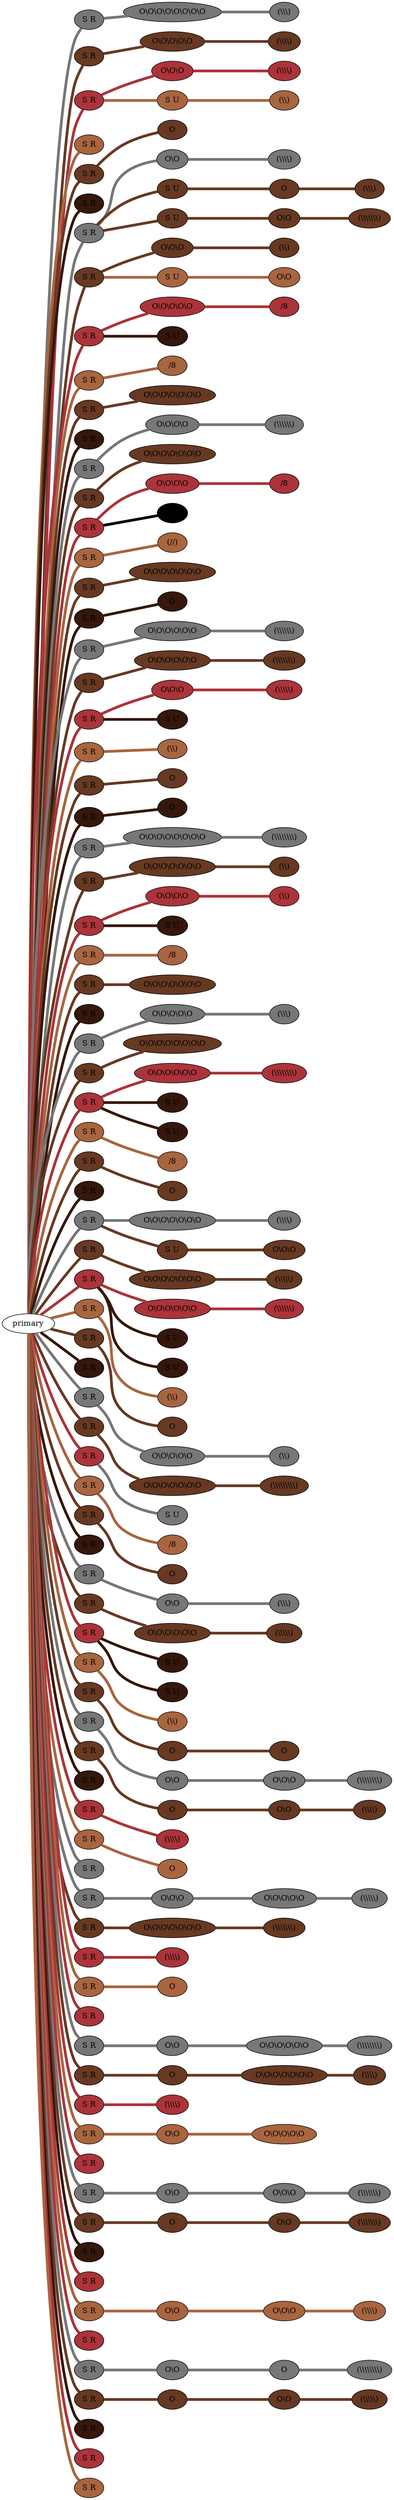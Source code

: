 graph {
 graph [rankdir=LR]
"1" [qtype="pendant_node", pendant_colors="#777777", pendant_ply="S", pendant_attach="R", pendant_length="39", label="S R", style=filled, fillcolor="#777777"]
"primary" -- "1" [qtype="pendant_link",penwidth=5,color="#777777"]
"1:0" [qtype="knot_node", knot_value="8", knot_type="S", knot_position="8.5", knot_spin="Z", label="O\\O\\O\\O\\O\\O\\O\\O", style=filled, fillcolor="#777777"]
"1" -- "1:0" [qtype="knot_link",penwidth=5,color="#777777"]
"1:1" [qtype="knot_node", knot_value="3", knot_type="L", knot_position="15.5", knot_spin="Z", label="(\\\\\\)", style=filled, fillcolor="#777777"]
"1:0" -- "1:1" [qtype="knot_link",penwidth=5,color="#777777"]
"2" [qtype="pendant_node", pendant_colors="#673923,#777777", pendant_ply="S", pendant_attach="R", pendant_length="39", label="S R", style=filled, fillcolor="#673923"]
"primary" -- "2" [qtype="pendant_link",penwidth=5,color="#673923"]
"2:0" [qtype="knot_node", knot_value="5", knot_type="S", knot_position="8.0", knot_spin="Z", label="O\\O\\O\\O\\O", style=filled, fillcolor="#673923"]
"2" -- "2:0" [qtype="knot_link",penwidth=5,color="#673923"]
"2:1" [qtype="knot_node", knot_value="4", knot_type="L", knot_position="15.0", knot_spin="Z", label="(\\\\\\\\)", style=filled, fillcolor="#673923"]
"2:0" -- "2:1" [qtype="knot_link",penwidth=5,color="#673923"]
"3" [qtype="pendant_node", pendant_colors="#AB343A", pendant_ply="S", pendant_attach="R", pendant_length="36", label="S R", style=filled, fillcolor="#AB343A"]
"primary" -- "3" [qtype="pendant_link",penwidth=5,color="#AB343A"]
"3:0" [qtype="knot_node", knot_value="3", knot_type="S", knot_position="0.0", knot_spin="Z", label="O\\O\\O", style=filled, fillcolor="#AB343A"]
"3" -- "3:0" [qtype="knot_link",penwidth=5,color="#AB343A"]
"3:1" [qtype="knot_node", knot_value="4", knot_type="L", knot_position="0.0", knot_spin="Z", label="(\\\\\\\\)", style=filled, fillcolor="#AB343A"]
"3:0" -- "3:1" [qtype="knot_link",penwidth=5,color="#AB343A"]
"3s1" [qtype="pendant_node", pendant_colors="#A86540,#777777", pendant_ply="S", pendant_attach="U", pendant_length="46", label="S U", style=filled, fillcolor="#A86540"]
"3" -- "3s1" [qtype="pendant_link",penwidth=5,color="#A86540"]
"3s1:0" [qtype="knot_node", knot_value="2", knot_type="L", knot_position="17.0", knot_spin="Z", label="(\\\\)", style=filled, fillcolor="#A86540"]
"3s1" -- "3s1:0" [qtype="knot_link",penwidth=5,color="#A86540"]
"4" [qtype="pendant_node", pendant_colors="#A86540,#777777", pendant_ply="S", pendant_attach="R", pendant_length="40", label="S R", style=filled, fillcolor="#A86540"]
"primary" -- "4" [qtype="pendant_link",penwidth=5,color="#A86540"]
"5" [qtype="pendant_node", pendant_colors="#673923,#777777", pendant_ply="S", pendant_attach="R", pendant_length="46", label="S R", style=filled, fillcolor="#673923"]
"primary" -- "5" [qtype="pendant_link",penwidth=5,color="#673923"]
"5:0" [qtype="knot_node", knot_value="1", knot_type="S", knot_position="3.5", knot_spin="Z", label="O", style=filled, fillcolor="#673923"]
"5" -- "5:0" [qtype="knot_link",penwidth=5,color="#673923"]
"6" [qtype="pendant_node", pendant_colors="#35170C", pendant_ply="S", pendant_attach="R", pendant_length="0", label="S R", style=filled, fillcolor="#35170C"]
"primary" -- "6" [qtype="pendant_link",penwidth=5,color="#35170C"]
"7" [qtype="pendant_node", pendant_colors="#777777", pendant_ply="S", pendant_attach="R", pendant_length="47", label="S R", style=filled, fillcolor="#777777"]
"primary" -- "7" [qtype="pendant_link",penwidth=5,color="#777777"]
"7:0" [qtype="knot_node", knot_value="2", knot_type="S", knot_position="9.5", knot_spin="Z", label="O\\O", style=filled, fillcolor="#777777"]
"7" -- "7:0" [qtype="knot_link",penwidth=5,color="#777777"]
"7:1" [qtype="knot_node", knot_value="4", knot_type="L", knot_position="18.0", knot_spin="Z", label="(\\\\\\\\)", style=filled, fillcolor="#777777"]
"7:0" -- "7:1" [qtype="knot_link",penwidth=5,color="#777777"]
"7s1" [qtype="pendant_node", pendant_colors="#673923,#777777", pendant_ply="S", pendant_attach="U", pendant_length="33", label="S U", style=filled, fillcolor="#673923"]
"7" -- "7s1" [qtype="pendant_link",penwidth=5,color="#673923"]
"7s1:0" [qtype="knot_node", knot_value="1", knot_type="S", knot_position="8.0", knot_spin="Z", label="O", style=filled, fillcolor="#673923"]
"7s1" -- "7s1:0" [qtype="knot_link",penwidth=5,color="#673923"]
"7s1:1" [qtype="knot_node", knot_value="3", knot_type="L", knot_position="17.0", knot_spin="Z", label="(\\\\\\)", style=filled, fillcolor="#673923"]
"7s1:0" -- "7s1:1" [qtype="knot_link",penwidth=5,color="#673923"]
"7s2" [qtype="pendant_node", pendant_colors="#673923", pendant_ply="S", pendant_attach="U", pendant_length="36", label="S U", style=filled, fillcolor="#673923"]
"7" -- "7s2" [qtype="pendant_link",penwidth=5,color="#673923"]
"7s2:0" [qtype="knot_node", knot_value="2", knot_type="S", knot_position="9.0", knot_spin="Z", label="O\\O", style=filled, fillcolor="#673923"]
"7s2" -- "7s2:0" [qtype="knot_link",penwidth=5,color="#673923"]
"7s2:1" [qtype="knot_node", knot_value="7", knot_type="L", knot_position="18.0", knot_spin="Z", label="(\\\\\\\\\\\\\\)", style=filled, fillcolor="#673923"]
"7s2:0" -- "7s2:1" [qtype="knot_link",penwidth=5,color="#673923"]
"8" [qtype="pendant_node", pendant_colors="#673923,#777777", pendant_ply="S", pendant_attach="R", pendant_length="36", label="S R", style=filled, fillcolor="#673923"]
"primary" -- "8" [qtype="pendant_link",penwidth=5,color="#673923"]
"8:0" [qtype="knot_node", knot_value="3", knot_type="S", knot_position="0.0", knot_spin="Z", label="O\\O\\O", style=filled, fillcolor="#673923"]
"8" -- "8:0" [qtype="knot_link",penwidth=5,color="#673923"]
"8:1" [qtype="knot_node", knot_value="2", knot_type="L", knot_position="0.0", knot_spin="Z", label="(\\\\)", style=filled, fillcolor="#673923"]
"8:0" -- "8:1" [qtype="knot_link",penwidth=5,color="#673923"]
"8s1" [qtype="pendant_node", pendant_colors="#A86540,#777777", pendant_ply="S", pendant_attach="U", pendant_length="39", label="S U", style=filled, fillcolor="#A86540"]
"8" -- "8s1" [qtype="pendant_link",penwidth=5,color="#A86540"]
"8s1:0" [qtype="knot_node", knot_value="2", knot_type="S", knot_position="0.0", knot_spin="Z", label="O\\O", style=filled, fillcolor="#A86540"]
"8s1" -- "8s1:0" [qtype="knot_link",penwidth=5,color="#A86540"]
"9" [qtype="pendant_node", pendant_colors="#AB343A", pendant_ply="S", pendant_attach="R", pendant_length="37", label="S R", style=filled, fillcolor="#AB343A"]
"primary" -- "9" [qtype="pendant_link",penwidth=5,color="#AB343A"]
"9:0" [qtype="knot_node", knot_value="5", knot_type="S", knot_position="10.0", knot_spin="Z", label="O\\O\\O\\O\\O", style=filled, fillcolor="#AB343A"]
"9" -- "9:0" [qtype="knot_link",penwidth=5,color="#AB343A"]
"9:1" [qtype="knot_node", knot_value="1", knot_type="E", knot_position="17.5", knot_spin="S", label="/8", style=filled, fillcolor="#AB343A"]
"9:0" -- "9:1" [qtype="knot_link",penwidth=5,color="#AB343A"]
"9s1" [qtype="pendant_node", pendant_colors="#35170C,#673923", pendant_ply="S", pendant_attach="U", pendant_length="11", label="S U", style=filled, fillcolor="#35170C"]
"9" -- "9s1" [qtype="pendant_link",penwidth=5,color="#35170C"]
"10" [qtype="pendant_node", pendant_colors="#A86540,#777777", pendant_ply="S", pendant_attach="R", pendant_length="40", label="S R", style=filled, fillcolor="#A86540"]
"primary" -- "10" [qtype="pendant_link",penwidth=5,color="#A86540"]
"10:0" [qtype="knot_node", knot_value="1", knot_type="E", knot_position="18.0", knot_spin="S", label="/8", style=filled, fillcolor="#A86540"]
"10" -- "10:0" [qtype="knot_link",penwidth=5,color="#A86540"]
"11" [qtype="pendant_node", pendant_colors="#673923,#777777", pendant_ply="S", pendant_attach="R", pendant_length="36", label="S R", style=filled, fillcolor="#673923"]
"primary" -- "11" [qtype="pendant_link",penwidth=5,color="#673923"]
"11:0" [qtype="knot_node", knot_value="7", knot_type="S", knot_position="10.0", knot_spin="Z", label="O\\O\\O\\O\\O\\O\\O", style=filled, fillcolor="#673923"]
"11" -- "11:0" [qtype="knot_link",penwidth=5,color="#673923"]
"12" [qtype="pendant_node", pendant_colors="#35170C", pendant_ply="S", pendant_attach="R", pendant_length="1", label="S R", style=filled, fillcolor="#35170C"]
"primary" -- "12" [qtype="pendant_link",penwidth=5,color="#35170C"]
"13" [qtype="pendant_node", pendant_colors="#777777", pendant_ply="S", pendant_attach="R", pendant_length="41", label="S R", style=filled, fillcolor="#777777"]
"primary" -- "13" [qtype="pendant_link",penwidth=5,color="#777777"]
"13:0" [qtype="knot_node", knot_value="4", knot_type="S", knot_position="10.0", knot_spin="Z", label="O\\O\\O\\O", style=filled, fillcolor="#777777"]
"13" -- "13:0" [qtype="knot_link",penwidth=5,color="#777777"]
"13:1" [qtype="knot_node", knot_value="6", knot_type="L", knot_position="18.0", knot_spin="Z", label="(\\\\\\\\\\\\)", style=filled, fillcolor="#777777"]
"13:0" -- "13:1" [qtype="knot_link",penwidth=5,color="#777777"]
"14" [qtype="pendant_node", pendant_colors="#673923,#777777", pendant_ply="S", pendant_attach="R", pendant_length="40", label="S R", style=filled, fillcolor="#673923"]
"primary" -- "14" [qtype="pendant_link",penwidth=5,color="#673923"]
"14:0" [qtype="knot_node", knot_value="7", knot_type="S", knot_position="10.0", knot_spin="Z", label="O\\O\\O\\O\\O\\O\\O", style=filled, fillcolor="#673923"]
"14" -- "14:0" [qtype="knot_link",penwidth=5,color="#673923"]
"15" [qtype="pendant_node", pendant_colors="#AB343A", pendant_ply="S", pendant_attach="R", pendant_length="36", label="S R", style=filled, fillcolor="#AB343A"]
"primary" -- "15" [qtype="pendant_link",penwidth=5,color="#AB343A"]
"15:0" [qtype="knot_node", knot_value="4", knot_type="S", knot_position="10.0", knot_spin="Z", label="O\\O\\O\\O", style=filled, fillcolor="#AB343A"]
"15" -- "15:0" [qtype="knot_link",penwidth=5,color="#AB343A"]
"15:1" [qtype="knot_node", knot_value="1", knot_type="E", knot_position="18.0", knot_spin="S", label="/8", style=filled, fillcolor="#AB343A"]
"15:0" -- "15:1" [qtype="knot_link",penwidth=5,color="#AB343A"]
"15s1" [qtype="pendant_node", pendant_colors="#000000", pendant_ply="S", pendant_attach="U", pendant_length="5", label="S U", style=filled, fillcolor="#000000"]
"15" -- "15s1" [qtype="pendant_link",penwidth=5,color="#000000"]
"16" [qtype="pendant_node", pendant_colors="#A86540,#777777", pendant_ply="S", pendant_attach="R", pendant_length="42", label="S R", style=filled, fillcolor="#A86540"]
"primary" -- "16" [qtype="pendant_link",penwidth=5,color="#A86540"]
"16:0" [qtype="knot_node", knot_value="2", knot_type="L", knot_position="18.0", knot_spin="S", label="(//)", style=filled, fillcolor="#A86540"]
"16" -- "16:0" [qtype="knot_link",penwidth=5,color="#A86540"]
"17" [qtype="pendant_node", pendant_colors="#673923,#777777", pendant_ply="S", pendant_attach="R", pendant_length="37", label="S R", style=filled, fillcolor="#673923"]
"primary" -- "17" [qtype="pendant_link",penwidth=5,color="#673923"]
"17:0" [qtype="knot_node", knot_value="7", knot_type="S", knot_position="10.0", knot_spin="Z", label="O\\O\\O\\O\\O\\O\\O", style=filled, fillcolor="#673923"]
"17" -- "17:0" [qtype="knot_link",penwidth=5,color="#673923"]
"18" [qtype="pendant_node", pendant_colors="#35170C", pendant_ply="S", pendant_attach="R", pendant_length="15", label="S R", style=filled, fillcolor="#35170C"]
"primary" -- "18" [qtype="pendant_link",penwidth=5,color="#35170C"]
"18:0" [qtype="knot_node", knot_value="1", knot_type="S", knot_position="8.5", knot_spin="Z", label="O", style=filled, fillcolor="#35170C"]
"18" -- "18:0" [qtype="knot_link",penwidth=5,color="#35170C"]
"19" [qtype="pendant_node", pendant_colors="#777777", pendant_ply="S", pendant_attach="R", pendant_length="31", label="S R", style=filled, fillcolor="#777777"]
"primary" -- "19" [qtype="pendant_link",penwidth=5,color="#777777"]
"19:0" [qtype="knot_node", knot_value="6", knot_type="S", knot_position="10.0", knot_spin="Z", label="O\\O\\O\\O\\O\\O", style=filled, fillcolor="#777777"]
"19" -- "19:0" [qtype="knot_link",penwidth=5,color="#777777"]
"19:1" [qtype="knot_node", knot_value="6", knot_type="L", knot_position="18.0", knot_spin="Z", label="(\\\\\\\\\\\\)", style=filled, fillcolor="#777777"]
"19:0" -- "19:1" [qtype="knot_link",penwidth=5,color="#777777"]
"20" [qtype="pendant_node", pendant_colors="#673923,#777777", pendant_ply="S", pendant_attach="R", pendant_length="34", label="S R", style=filled, fillcolor="#673923"]
"primary" -- "20" [qtype="pendant_link",penwidth=5,color="#673923"]
"20:0" [qtype="knot_node", knot_value="6", knot_type="S", knot_position="10.5", knot_spin="Z", label="O\\O\\O\\O\\O\\O", style=filled, fillcolor="#673923"]
"20" -- "20:0" [qtype="knot_link",penwidth=5,color="#673923"]
"20:1" [qtype="knot_node", knot_value="7", knot_type="L", knot_position="18.0", knot_spin="Z", label="(\\\\\\\\\\\\\\)", style=filled, fillcolor="#673923"]
"20:0" -- "20:1" [qtype="knot_link",penwidth=5,color="#673923"]
"21" [qtype="pendant_node", pendant_colors="#AB343A", pendant_ply="S", pendant_attach="R", pendant_length="41", label="S R", style=filled, fillcolor="#AB343A"]
"primary" -- "21" [qtype="pendant_link",penwidth=5,color="#AB343A"]
"21:0" [qtype="knot_node", knot_value="3", knot_type="S", knot_position="10.0", knot_spin="Z", label="O\\O\\O", style=filled, fillcolor="#AB343A"]
"21" -- "21:0" [qtype="knot_link",penwidth=5,color="#AB343A"]
"21:1" [qtype="knot_node", knot_value="5", knot_type="L", knot_position="18.0", knot_spin="Z", label="(\\\\\\\\\\)", style=filled, fillcolor="#AB343A"]
"21:0" -- "21:1" [qtype="knot_link",penwidth=5,color="#AB343A"]
"21s1" [qtype="pendant_node", pendant_colors="#35170C", pendant_ply="S", pendant_attach="U", pendant_length="0", label="S U", style=filled, fillcolor="#35170C"]
"21" -- "21s1" [qtype="pendant_link",penwidth=5,color="#35170C"]
"22" [qtype="pendant_node", pendant_colors="#A86540,#777777", pendant_ply="S", pendant_attach="R", pendant_length="42", label="S R", style=filled, fillcolor="#A86540"]
"primary" -- "22" [qtype="pendant_link",penwidth=5,color="#A86540"]
"22:0" [qtype="knot_node", knot_value="2", knot_type="L", knot_position="18.5", knot_spin="Z", label="(\\\\)", style=filled, fillcolor="#A86540"]
"22" -- "22:0" [qtype="knot_link",penwidth=5,color="#A86540"]
"23" [qtype="pendant_node", pendant_colors="#673923,#777777", pendant_ply="S", pendant_attach="R", pendant_length="44", label="S R", style=filled, fillcolor="#673923"]
"primary" -- "23" [qtype="pendant_link",penwidth=5,color="#673923"]
"23:0" [qtype="knot_node", knot_value="1", knot_type="S", knot_position="3.5", knot_spin="Z", label="O", style=filled, fillcolor="#673923"]
"23" -- "23:0" [qtype="knot_link",penwidth=5,color="#673923"]
"24" [qtype="pendant_node", pendant_colors="#35170C", pendant_ply="S", pendant_attach="R", pendant_length="9", label="S R", style=filled, fillcolor="#35170C"]
"primary" -- "24" [qtype="pendant_link",penwidth=5,color="#35170C"]
"24:0" [qtype="knot_node", knot_value="1", knot_type="S", knot_position="9.0", knot_spin="Z", label="O", style=filled, fillcolor="#35170C"]
"24" -- "24:0" [qtype="knot_link",penwidth=5,color="#35170C"]
"25" [qtype="pendant_node", pendant_colors="#777777", pendant_ply="S", pendant_attach="R", pendant_length="32", label="S R", style=filled, fillcolor="#777777"]
"primary" -- "25" [qtype="pendant_link",penwidth=5,color="#777777"]
"25:0" [qtype="knot_node", knot_value="8", knot_type="S", knot_position="10.0", knot_spin="Z", label="O\\O\\O\\O\\O\\O\\O\\O", style=filled, fillcolor="#777777"]
"25" -- "25:0" [qtype="knot_link",penwidth=5,color="#777777"]
"25:1" [qtype="knot_node", knot_value="8", knot_type="L", knot_position="17.5", knot_spin="Z", label="(\\\\\\\\\\\\\\\\)", style=filled, fillcolor="#777777"]
"25:0" -- "25:1" [qtype="knot_link",penwidth=5,color="#777777"]
"26" [qtype="pendant_node", pendant_colors="#673923,#777777", pendant_ply="S", pendant_attach="R", pendant_length="32", label="S R", style=filled, fillcolor="#673923"]
"primary" -- "26" [qtype="pendant_link",penwidth=5,color="#673923"]
"26:0" [qtype="knot_node", knot_value="7", knot_type="S", knot_position="11.0", knot_spin="Z", label="O\\O\\O\\O\\O\\O\\O", style=filled, fillcolor="#673923"]
"26" -- "26:0" [qtype="knot_link",penwidth=5,color="#673923"]
"26:1" [qtype="knot_node", knot_value="2", knot_type="L", knot_position="18.5", knot_spin="Z", label="(\\\\)", style=filled, fillcolor="#673923"]
"26:0" -- "26:1" [qtype="knot_link",penwidth=5,color="#673923"]
"27" [qtype="pendant_node", pendant_colors="#AB343A", pendant_ply="S", pendant_attach="R", pendant_length="36", label="S R", style=filled, fillcolor="#AB343A"]
"primary" -- "27" [qtype="pendant_link",penwidth=5,color="#AB343A"]
"27:0" [qtype="knot_node", knot_value="4", knot_type="S", knot_position="10.0", knot_spin="Z", label="O\\O\\O\\O", style=filled, fillcolor="#AB343A"]
"27" -- "27:0" [qtype="knot_link",penwidth=5,color="#AB343A"]
"27:1" [qtype="knot_node", knot_value="2", knot_type="L", knot_position="18.0", knot_spin="Z", label="(\\\\)", style=filled, fillcolor="#AB343A"]
"27:0" -- "27:1" [qtype="knot_link",penwidth=5,color="#AB343A"]
"27s1" [qtype="pendant_node", pendant_colors="#35170C", pendant_ply="S", pendant_attach="U", pendant_length="0", label="S U", style=filled, fillcolor="#35170C"]
"27" -- "27s1" [qtype="pendant_link",penwidth=5,color="#35170C"]
"28" [qtype="pendant_node", pendant_colors="#A86540,#777777", pendant_ply="S", pendant_attach="R", pendant_length="38", label="S R", style=filled, fillcolor="#A86540"]
"primary" -- "28" [qtype="pendant_link",penwidth=5,color="#A86540"]
"28:0" [qtype="knot_node", knot_value="1", knot_type="E", knot_position="17.5", knot_spin="S", label="/8", style=filled, fillcolor="#A86540"]
"28" -- "28:0" [qtype="knot_link",penwidth=5,color="#A86540"]
"29" [qtype="pendant_node", pendant_colors="#673923,#777777", pendant_ply="S", pendant_attach="R", pendant_length="43", label="S R", style=filled, fillcolor="#673923"]
"primary" -- "29" [qtype="pendant_link",penwidth=5,color="#673923"]
"29:0" [qtype="knot_node", knot_value="7", knot_type="S", knot_position="10.0", knot_spin="Z", label="O\\O\\O\\O\\O\\O\\O", style=filled, fillcolor="#673923"]
"29" -- "29:0" [qtype="knot_link",penwidth=5,color="#673923"]
"30" [qtype="pendant_node", pendant_colors="#35170C", pendant_ply="S", pendant_attach="R", pendant_length="0", label="S R", style=filled, fillcolor="#35170C"]
"primary" -- "30" [qtype="pendant_link",penwidth=5,color="#35170C"]
"31" [qtype="pendant_node", pendant_colors="#777777", pendant_ply="S", pendant_attach="R", pendant_length="44", label="S R", style=filled, fillcolor="#777777"]
"primary" -- "31" [qtype="pendant_link",penwidth=5,color="#777777"]
"31:0" [qtype="knot_node", knot_value="5", knot_type="S", knot_position="9.5", knot_spin="Z", label="O\\O\\O\\O\\O", style=filled, fillcolor="#777777"]
"31" -- "31:0" [qtype="knot_link",penwidth=5,color="#777777"]
"31:1" [qtype="knot_node", knot_value="3", knot_type="L", knot_position="16.5", knot_spin="Z", label="(\\\\\\)", style=filled, fillcolor="#777777"]
"31:0" -- "31:1" [qtype="knot_link",penwidth=5,color="#777777"]
"32" [qtype="pendant_node", pendant_colors="#673923,#777777", pendant_ply="S", pendant_attach="R", pendant_length="40", label="S R", style=filled, fillcolor="#673923"]
"primary" -- "32" [qtype="pendant_link",penwidth=5,color="#673923"]
"32:0" [qtype="knot_node", knot_value="8", knot_type="S", knot_position="11.0", knot_spin="Z", label="O\\O\\O\\O\\O\\O\\O\\O", style=filled, fillcolor="#673923"]
"32" -- "32:0" [qtype="knot_link",penwidth=5,color="#673923"]
"33" [qtype="pendant_node", pendant_colors="#AB343A", pendant_ply="S", pendant_attach="R", pendant_length="28", label="S R", style=filled, fillcolor="#AB343A"]
"primary" -- "33" [qtype="pendant_link",penwidth=5,color="#AB343A"]
"33:0" [qtype="knot_node", knot_value="6", knot_type="S", knot_position="10.0", knot_spin="Z", label="O\\O\\O\\O\\O\\O", style=filled, fillcolor="#AB343A"]
"33" -- "33:0" [qtype="knot_link",penwidth=5,color="#AB343A"]
"33:1" [qtype="knot_node", knot_value="8", knot_type="L", knot_position="17.0", knot_spin="Z", label="(\\\\\\\\\\\\\\\\)", style=filled, fillcolor="#AB343A"]
"33:0" -- "33:1" [qtype="knot_link",penwidth=5,color="#AB343A"]
"33s1" [qtype="pendant_node", pendant_colors="#35170C", pendant_ply="S", pendant_attach="U", pendant_length="0", label="S U", style=filled, fillcolor="#35170C"]
"33" -- "33s1" [qtype="pendant_link",penwidth=5,color="#35170C"]
"33s2" [qtype="pendant_node", pendant_colors="#35170C", pendant_ply="S", pendant_attach="U", pendant_length="0", label="S U", style=filled, fillcolor="#35170C"]
"33" -- "33s2" [qtype="pendant_link",penwidth=5,color="#35170C"]
"34" [qtype="pendant_node", pendant_colors="#A86540,#777777", pendant_ply="S", pendant_attach="R", pendant_length="42", label="S R", style=filled, fillcolor="#A86540"]
"primary" -- "34" [qtype="pendant_link",penwidth=5,color="#A86540"]
"34:0" [qtype="knot_node", knot_value="1", knot_type="E", knot_position="18.0", knot_spin="S", label="/8", style=filled, fillcolor="#A86540"]
"34" -- "34:0" [qtype="knot_link",penwidth=5,color="#A86540"]
"35" [qtype="pendant_node", pendant_colors="#673923,#777777", pendant_ply="S", pendant_attach="R", pendant_length="46", label="S R", style=filled, fillcolor="#673923"]
"primary" -- "35" [qtype="pendant_link",penwidth=5,color="#673923"]
"35:0" [qtype="knot_node", knot_value="1", knot_type="S", knot_position="3.5", knot_spin="Z", label="O", style=filled, fillcolor="#673923"]
"35" -- "35:0" [qtype="knot_link",penwidth=5,color="#673923"]
"36" [qtype="pendant_node", pendant_colors="#35170C", pendant_ply="S", pendant_attach="R", pendant_length="1", label="S R", style=filled, fillcolor="#35170C"]
"primary" -- "36" [qtype="pendant_link",penwidth=5,color="#35170C"]
"37" [qtype="pendant_node", pendant_colors="#777777", pendant_ply="S", pendant_attach="R", pendant_length="34", label="S R", style=filled, fillcolor="#777777"]
"primary" -- "37" [qtype="pendant_link",penwidth=5,color="#777777"]
"37:0" [qtype="knot_node", knot_value="7", knot_type="S", knot_position="11.0", knot_spin="Z", label="O\\O\\O\\O\\O\\O\\O", style=filled, fillcolor="#777777"]
"37" -- "37:0" [qtype="knot_link",penwidth=5,color="#777777"]
"37:1" [qtype="knot_node", knot_value="4", knot_type="L", knot_position="19.0", knot_spin="Z", label="(\\\\\\\\)", style=filled, fillcolor="#777777"]
"37:0" -- "37:1" [qtype="knot_link",penwidth=5,color="#777777"]
"37s1" [qtype="pendant_node", pendant_colors="#673923,#777777", pendant_ply="S", pendant_attach="U", pendant_length="34", label="S U", style=filled, fillcolor="#673923"]
"37" -- "37s1" [qtype="pendant_link",penwidth=5,color="#673923"]
"37s1:0" [qtype="knot_node", knot_value="3", knot_type="S", knot_position="9.5", knot_spin="Z", label="O\\O\\O", style=filled, fillcolor="#673923"]
"37s1" -- "37s1:0" [qtype="knot_link",penwidth=5,color="#673923"]
"38" [qtype="pendant_node", pendant_colors="#673923,#777777", pendant_ply="S", pendant_attach="R", pendant_length="35", label="S R", style=filled, fillcolor="#673923"]
"primary" -- "38" [qtype="pendant_link",penwidth=5,color="#673923"]
"38:0" [qtype="knot_node", knot_value="7", knot_type="S", knot_position="11.0", knot_spin="Z", label="O\\O\\O\\O\\O\\O\\O", style=filled, fillcolor="#673923"]
"38" -- "38:0" [qtype="knot_link",penwidth=5,color="#673923"]
"38:1" [qtype="knot_node", knot_value="5", knot_type="L", knot_position="18.5", knot_spin="Z", label="(\\\\\\\\\\)", style=filled, fillcolor="#673923"]
"38:0" -- "38:1" [qtype="knot_link",penwidth=5,color="#673923"]
"39" [qtype="pendant_node", pendant_colors="#AB343A", pendant_ply="S", pendant_attach="R", pendant_length="29", label="S R", style=filled, fillcolor="#AB343A"]
"primary" -- "39" [qtype="pendant_link",penwidth=5,color="#AB343A"]
"39:0" [qtype="knot_node", knot_value="6", knot_type="S", knot_position="10.5", knot_spin="Z", label="O\\O\\O\\O\\O\\O", style=filled, fillcolor="#AB343A"]
"39" -- "39:0" [qtype="knot_link",penwidth=5,color="#AB343A"]
"39:1" [qtype="knot_node", knot_value="6", knot_type="L", knot_position="18.5", knot_spin="Z", label="(\\\\\\\\\\\\)", style=filled, fillcolor="#AB343A"]
"39:0" -- "39:1" [qtype="knot_link",penwidth=5,color="#AB343A"]
"39s1" [qtype="pendant_node", pendant_colors="#35170C", pendant_ply="S", pendant_attach="U", pendant_length="0", label="S U", style=filled, fillcolor="#35170C"]
"39" -- "39s1" [qtype="pendant_link",penwidth=5,color="#35170C"]
"39s2" [qtype="pendant_node", pendant_colors="#35170C", pendant_ply="S", pendant_attach="U", pendant_length="0", label="S U", style=filled, fillcolor="#35170C"]
"39" -- "39s2" [qtype="pendant_link",penwidth=5,color="#35170C"]
"40" [qtype="pendant_node", pendant_colors="#A86540,#777777", pendant_ply="S", pendant_attach="R", pendant_length="34", label="S R", style=filled, fillcolor="#A86540"]
"primary" -- "40" [qtype="pendant_link",penwidth=5,color="#A86540"]
"40:0" [qtype="knot_node", knot_value="2", knot_type="L", knot_position="18.5", knot_spin="Z", label="(\\\\)", style=filled, fillcolor="#A86540"]
"40" -- "40:0" [qtype="knot_link",penwidth=5,color="#A86540"]
"41" [qtype="pendant_node", pendant_colors="#673923,#777777", pendant_ply="S", pendant_attach="R", pendant_length="44", label="S R", style=filled, fillcolor="#673923"]
"primary" -- "41" [qtype="pendant_link",penwidth=5,color="#673923"]
"41:0" [qtype="knot_node", knot_value="1", knot_type="S", knot_position="4.0", knot_spin="Z", label="O", style=filled, fillcolor="#673923"]
"41" -- "41:0" [qtype="knot_link",penwidth=5,color="#673923"]
"42" [qtype="pendant_node", pendant_colors="#35170C", pendant_ply="S", pendant_attach="R", pendant_length="0", label="S R", style=filled, fillcolor="#35170C"]
"primary" -- "42" [qtype="pendant_link",penwidth=5,color="#35170C"]
"43" [qtype="pendant_node", pendant_colors="#777777", pendant_ply="S", pendant_attach="R", pendant_length="44", label="S R", style=filled, fillcolor="#777777"]
"primary" -- "43" [qtype="pendant_link",penwidth=5,color="#777777"]
"43:0" [qtype="knot_node", knot_value="5", knot_type="S", knot_position="11.0", knot_spin="Z", label="O\\O\\O\\O\\O", style=filled, fillcolor="#777777"]
"43" -- "43:0" [qtype="knot_link",penwidth=5,color="#777777"]
"43:1" [qtype="knot_node", knot_value="2", knot_type="L", knot_position="19.0", knot_spin="Z", label="(\\\\)", style=filled, fillcolor="#777777"]
"43:0" -- "43:1" [qtype="knot_link",penwidth=5,color="#777777"]
"44" [qtype="pendant_node", pendant_colors="#673923,#777777", pendant_ply="S", pendant_attach="R", pendant_length="28", label="S R", style=filled, fillcolor="#673923"]
"primary" -- "44" [qtype="pendant_link",penwidth=5,color="#673923"]
"44:0" [qtype="knot_node", knot_value="7", knot_type="S", knot_position="11.0", knot_spin="Z", label="O\\O\\O\\O\\O\\O\\O", style=filled, fillcolor="#673923"]
"44" -- "44:0" [qtype="knot_link",penwidth=5,color="#673923"]
"44:1" [qtype="knot_node", knot_value="9", knot_type="L", knot_position="19.0", knot_spin="Z", label="(\\\\\\\\\\\\\\\\\\)", style=filled, fillcolor="#673923"]
"44:0" -- "44:1" [qtype="knot_link",penwidth=5,color="#673923"]
"45" [qtype="pendant_node", pendant_colors="#AB343A", pendant_ply="S", pendant_attach="R", pendant_length="0", label="S R", style=filled, fillcolor="#AB343A"]
"primary" -- "45" [qtype="pendant_link",penwidth=5,color="#AB343A"]
"45s1" [qtype="pendant_node", pendant_colors="#777777,#35170C", pendant_ply="S", pendant_attach="U", pendant_length="18", label="S U", style=filled, fillcolor="#777777"]
"45" -- "45s1" [qtype="pendant_link",penwidth=5,color="#777777"]
"46" [qtype="pendant_node", pendant_colors="#A86540,#777777", pendant_ply="S", pendant_attach="R", pendant_length="43", label="S R", style=filled, fillcolor="#A86540"]
"primary" -- "46" [qtype="pendant_link",penwidth=5,color="#A86540"]
"46:0" [qtype="knot_node", knot_value="1", knot_type="E", knot_position="20.0", knot_spin="S", label="/8", style=filled, fillcolor="#A86540"]
"46" -- "46:0" [qtype="knot_link",penwidth=5,color="#A86540"]
"47" [qtype="pendant_node", pendant_colors="#673923,#777777", pendant_ply="S", pendant_attach="R", pendant_length="41", label="S R", style=filled, fillcolor="#673923"]
"primary" -- "47" [qtype="pendant_link",penwidth=5,color="#673923"]
"47:0" [qtype="knot_node", knot_value="1", knot_type="S", knot_position="3.5", knot_spin="Z", label="O", style=filled, fillcolor="#673923"]
"47" -- "47:0" [qtype="knot_link",penwidth=5,color="#673923"]
"48" [qtype="pendant_node", pendant_colors="#35170C", pendant_ply="S", pendant_attach="R", pendant_length="1", label="S R", style=filled, fillcolor="#35170C"]
"primary" -- "48" [qtype="pendant_link",penwidth=5,color="#35170C"]
"49" [qtype="pendant_node", pendant_colors="#777777", pendant_ply="S", pendant_attach="R", pendant_length="33", label="S R", style=filled, fillcolor="#777777"]
"primary" -- "49" [qtype="pendant_link",penwidth=5,color="#777777"]
"49:0" [qtype="knot_node", knot_value="2", knot_type="S", knot_position="10.5", knot_spin="Z", label="O\\O", style=filled, fillcolor="#777777"]
"49" -- "49:0" [qtype="knot_link",penwidth=5,color="#777777"]
"49:1" [qtype="knot_node", knot_value="3", knot_type="L", knot_position="19.0", knot_spin="Z", label="(\\\\\\)", style=filled, fillcolor="#777777"]
"49:0" -- "49:1" [qtype="knot_link",penwidth=5,color="#777777"]
"50" [qtype="pendant_node", pendant_colors="#673923,#777777", pendant_ply="S", pendant_attach="R", pendant_length="19", label="S R", style=filled, fillcolor="#673923"]
"primary" -- "50" [qtype="pendant_link",penwidth=5,color="#673923"]
"50:0" [qtype="knot_node", knot_value="6", knot_type="S", knot_position="10.0", knot_spin="Z", label="O\\O\\O\\O\\O\\O", style=filled, fillcolor="#673923"]
"50" -- "50:0" [qtype="knot_link",penwidth=5,color="#673923"]
"50:1" [qtype="knot_node", knot_value="5", knot_type="L", knot_position="19.5", knot_spin="Z", label="(\\\\\\\\\\)", style=filled, fillcolor="#673923"]
"50:0" -- "50:1" [qtype="knot_link",penwidth=5,color="#673923"]
"51" [qtype="pendant_node", pendant_colors="#AB343A", pendant_ply="S", pendant_attach="R", pendant_length="2", label="S R", style=filled, fillcolor="#AB343A"]
"primary" -- "51" [qtype="pendant_link",penwidth=5,color="#AB343A"]
"51s1" [qtype="pendant_node", pendant_colors="#35170C,#673923", pendant_ply="S", pendant_attach="U", pendant_length="3", label="S U", style=filled, fillcolor="#35170C"]
"51" -- "51s1" [qtype="pendant_link",penwidth=5,color="#35170C"]
"51s2" [qtype="pendant_node", pendant_colors="#35170C", pendant_ply="S", pendant_attach="U", pendant_length="0", label="S U", style=filled, fillcolor="#35170C"]
"51" -- "51s2" [qtype="pendant_link",penwidth=5,color="#35170C"]
"52" [qtype="pendant_node", pendant_colors="#A86540,#777777", pendant_ply="S", pendant_attach="R", pendant_length="34", label="S R", style=filled, fillcolor="#A86540"]
"primary" -- "52" [qtype="pendant_link",penwidth=5,color="#A86540"]
"52:0" [qtype="knot_node", knot_value="2", knot_type="L", knot_position="19.0", knot_spin="Z", label="(\\\\)", style=filled, fillcolor="#A86540"]
"52" -- "52:0" [qtype="knot_link",penwidth=5,color="#A86540"]
"53" [qtype="pendant_node", pendant_colors="#673923,#777777", pendant_ply="S", pendant_attach="R", pendant_length="28", label="S R", style=filled, fillcolor="#673923"]
"primary" -- "53" [qtype="pendant_link",penwidth=5,color="#673923"]
"53:0" [qtype="knot_node", knot_value="1", knot_type="S", knot_position="3.0", knot_spin="Z", label="O", style=filled, fillcolor="#673923"]
"53" -- "53:0" [qtype="knot_link",penwidth=5,color="#673923"]
"53:1" [qtype="knot_node", knot_value="1", knot_type="S", knot_position="10.0", knot_spin="Z", label="O", style=filled, fillcolor="#673923"]
"53:0" -- "53:1" [qtype="knot_link",penwidth=5,color="#673923"]
"54" [qtype="pendant_node", pendant_colors="#777777", pendant_ply="S", pendant_attach="R", pendant_length="45", label="S R", style=filled, fillcolor="#777777"]
"primary" -- "54" [qtype="pendant_link",penwidth=5,color="#777777"]
"54:0" [qtype="knot_node", knot_value="2", knot_type="S", knot_position="4.0", knot_spin="Z", label="O\\O", style=filled, fillcolor="#777777"]
"54" -- "54:0" [qtype="knot_link",penwidth=5,color="#777777"]
"54:1" [qtype="knot_node", knot_value="3", knot_type="S", knot_position="11.5", knot_spin="Z", label="O\\O\\O", style=filled, fillcolor="#777777"]
"54:0" -- "54:1" [qtype="knot_link",penwidth=5,color="#777777"]
"54:2" [qtype="knot_node", knot_value="8", knot_type="L", knot_position="19.0", knot_spin="Z", label="(\\\\\\\\\\\\\\\\)", style=filled, fillcolor="#777777"]
"54:1" -- "54:2" [qtype="knot_link",penwidth=5,color="#777777"]
"55" [qtype="pendant_node", pendant_colors="#673923,#777777", pendant_ply="S", pendant_attach="R", pendant_length="40", label="S R", style=filled, fillcolor="#673923"]
"primary" -- "55" [qtype="pendant_link",penwidth=5,color="#673923"]
"55:0" [qtype="knot_node", knot_value="1", knot_type="S", knot_position="4.5", knot_spin="Z", label="O", style=filled, fillcolor="#673923"]
"55" -- "55:0" [qtype="knot_link",penwidth=5,color="#673923"]
"55:1" [qtype="knot_node", knot_value="2", knot_type="S", knot_position="12.0", knot_spin="Z", label="O\\O", style=filled, fillcolor="#673923"]
"55:0" -- "55:1" [qtype="knot_link",penwidth=5,color="#673923"]
"55:2" [qtype="knot_node", knot_value="4", knot_type="L", knot_position="20.0", knot_spin="Z", label="(\\\\\\\\)", style=filled, fillcolor="#673923"]
"55:1" -- "55:2" [qtype="knot_link",penwidth=5,color="#673923"]
"56" [qtype="pendant_node", pendant_colors="#35170C", pendant_ply="S", pendant_attach="R", pendant_length="0", label="S R", style=filled, fillcolor="#35170C"]
"primary" -- "56" [qtype="pendant_link",penwidth=5,color="#35170C"]
"57" [qtype="pendant_node", pendant_colors="#AB343A", pendant_ply="S", pendant_attach="R", pendant_length="39", label="S R", style=filled, fillcolor="#AB343A"]
"primary" -- "57" [qtype="pendant_link",penwidth=5,color="#AB343A"]
"57:0" [qtype="knot_node", knot_value="4", knot_type="L", knot_position="19.0", knot_spin="Z", label="(\\\\\\\\)", style=filled, fillcolor="#AB343A"]
"57" -- "57:0" [qtype="knot_link",penwidth=5,color="#AB343A"]
"58" [qtype="pendant_node", pendant_colors="#A86540,#777777", pendant_ply="S", pendant_attach="R", pendant_length="32", label="S R", style=filled, fillcolor="#A86540"]
"primary" -- "58" [qtype="pendant_link",penwidth=5,color="#A86540"]
"58:0" [qtype="knot_node", knot_value="1", knot_type="S", knot_position="4.0", knot_spin="Z", label="O", style=filled, fillcolor="#A86540"]
"58" -- "58:0" [qtype="knot_link",penwidth=5,color="#A86540"]
"59" [qtype="pendant_node", pendant_colors="#777777,#AB343A", pendant_ply="S", pendant_attach="R", pendant_length="47", label="S R", style=filled, fillcolor="#777777"]
"primary" -- "59" [qtype="pendant_link",penwidth=5,color="#777777"]
"60" [qtype="pendant_node", pendant_colors="#777777", pendant_ply="S", pendant_attach="R", pendant_length="30", label="S R", style=filled, fillcolor="#777777"]
"primary" -- "60" [qtype="pendant_link",penwidth=5,color="#777777"]
"60:0" [qtype="knot_node", knot_value="3", knot_type="S", knot_position="4.5", knot_spin="Z", label="O\\O\\O", style=filled, fillcolor="#777777"]
"60" -- "60:0" [qtype="knot_link",penwidth=5,color="#777777"]
"60:1" [qtype="knot_node", knot_value="5", knot_type="S", knot_position="12.0", knot_spin="Z", label="O\\O\\O\\O\\O", style=filled, fillcolor="#777777"]
"60:0" -- "60:1" [qtype="knot_link",penwidth=5,color="#777777"]
"60:2" [qtype="knot_node", knot_value="5", knot_type="L", knot_position="19.5", knot_spin="Z", label="(\\\\\\\\\\)", style=filled, fillcolor="#777777"]
"60:1" -- "60:2" [qtype="knot_link",penwidth=5,color="#777777"]
"61" [qtype="pendant_node", pendant_colors="#673923,#777777", pendant_ply="S", pendant_attach="R", pendant_length="52", label="S R", style=filled, fillcolor="#673923"]
"primary" -- "61" [qtype="pendant_link",penwidth=5,color="#673923"]
"61:0" [qtype="knot_node", knot_value="7", knot_type="S", knot_position="12.0", knot_spin="Z", label="O\\O\\O\\O\\O\\O\\O", style=filled, fillcolor="#673923"]
"61" -- "61:0" [qtype="knot_link",penwidth=5,color="#673923"]
"61:1" [qtype="knot_node", knot_value="7", knot_type="L", knot_position="19.0", knot_spin="Z", label="(\\\\\\\\\\\\\\)", style=filled, fillcolor="#673923"]
"61:0" -- "61:1" [qtype="knot_link",penwidth=5,color="#673923"]
"62" [qtype="pendant_node", pendant_colors="#AB343A", pendant_ply="S", pendant_attach="R", pendant_length="38", label="S R", style=filled, fillcolor="#AB343A"]
"primary" -- "62" [qtype="pendant_link",penwidth=5,color="#AB343A"]
"62:0" [qtype="knot_node", knot_value="4", knot_type="L", knot_position="18.0", knot_spin="Z", label="(\\\\\\\\)", style=filled, fillcolor="#AB343A"]
"62" -- "62:0" [qtype="knot_link",penwidth=5,color="#AB343A"]
"63" [qtype="pendant_node", pendant_colors="#A86540,#777777", pendant_ply="S", pendant_attach="R", pendant_length="56", label="S R", style=filled, fillcolor="#A86540"]
"primary" -- "63" [qtype="pendant_link",penwidth=5,color="#A86540"]
"63:0" [qtype="knot_node", knot_value="1", knot_type="S", knot_position="4.0", knot_spin="Z", label="O", style=filled, fillcolor="#A86540"]
"63" -- "63:0" [qtype="knot_link",penwidth=5,color="#A86540"]
"64" [qtype="pendant_node", pendant_colors="#AB343A,#777777", pendant_ply="S", pendant_attach="R", pendant_length="41", label="S R", style=filled, fillcolor="#AB343A"]
"primary" -- "64" [qtype="pendant_link",penwidth=5,color="#AB343A"]
"65" [qtype="pendant_node", pendant_colors="#777777", pendant_ply="S", pendant_attach="R", pendant_length="34", label="S R", style=filled, fillcolor="#777777"]
"primary" -- "65" [qtype="pendant_link",penwidth=5,color="#777777"]
"65:0" [qtype="knot_node", knot_value="2", knot_type="S", knot_position="4.0", knot_spin="Z", label="O\\O", style=filled, fillcolor="#777777"]
"65" -- "65:0" [qtype="knot_link",penwidth=5,color="#777777"]
"65:1" [qtype="knot_node", knot_value="6", knot_type="S", knot_position="11.5", knot_spin="Z", label="O\\O\\O\\O\\O\\O", style=filled, fillcolor="#777777"]
"65:0" -- "65:1" [qtype="knot_link",penwidth=5,color="#777777"]
"65:2" [qtype="knot_node", knot_value="8", knot_type="L", knot_position="19.0", knot_spin="Z", label="(\\\\\\\\\\\\\\\\)", style=filled, fillcolor="#777777"]
"65:1" -- "65:2" [qtype="knot_link",penwidth=5,color="#777777"]
"66" [qtype="pendant_node", pendant_colors="#673923,#777777", pendant_ply="S", pendant_attach="R", pendant_length="34", label="S R", style=filled, fillcolor="#673923"]
"primary" -- "66" [qtype="pendant_link",penwidth=5,color="#673923"]
"66:0" [qtype="knot_node", knot_value="1", knot_type="S", knot_position="4.0", knot_spin="Z", label="O", style=filled, fillcolor="#673923"]
"66" -- "66:0" [qtype="knot_link",penwidth=5,color="#673923"]
"66:1" [qtype="knot_node", knot_value="7", knot_type="S", knot_position="11.0", knot_spin="Z", label="O\\O\\O\\O\\O\\O\\O", style=filled, fillcolor="#673923"]
"66:0" -- "66:1" [qtype="knot_link",penwidth=5,color="#673923"]
"66:2" [qtype="knot_node", knot_value="4", knot_type="L", knot_position="18.0", knot_spin="Z", label="(\\\\\\\\)", style=filled, fillcolor="#673923"]
"66:1" -- "66:2" [qtype="knot_link",penwidth=5,color="#673923"]
"67" [qtype="pendant_node", pendant_colors="#AB343A", pendant_ply="S", pendant_attach="R", pendant_length="38", label="S R", style=filled, fillcolor="#AB343A"]
"primary" -- "67" [qtype="pendant_link",penwidth=5,color="#AB343A"]
"67:0" [qtype="knot_node", knot_value="4", knot_type="L", knot_position="20.0", knot_spin="Z", label="(\\\\\\\\)", style=filled, fillcolor="#AB343A"]
"67" -- "67:0" [qtype="knot_link",penwidth=5,color="#AB343A"]
"68" [qtype="pendant_node", pendant_colors="#A86540,#777777", pendant_ply="S", pendant_attach="R", pendant_length="39", label="S R", style=filled, fillcolor="#A86540"]
"primary" -- "68" [qtype="pendant_link",penwidth=5,color="#A86540"]
"68:0" [qtype="knot_node", knot_value="2", knot_type="S", knot_position="4.0", knot_spin="Z", label="O\\O", style=filled, fillcolor="#A86540"]
"68" -- "68:0" [qtype="knot_link",penwidth=5,color="#A86540"]
"68:1" [qtype="knot_node", knot_value="5", knot_type="S", knot_position="11.0", knot_spin="Z", label="O\\O\\O\\O\\O", style=filled, fillcolor="#A86540"]
"68:0" -- "68:1" [qtype="knot_link",penwidth=5,color="#A86540"]
"69" [qtype="pendant_node", pendant_colors="#AB343A,#777777", pendant_ply="S", pendant_attach="R", pendant_length="33", label="S R", style=filled, fillcolor="#AB343A"]
"primary" -- "69" [qtype="pendant_link",penwidth=5,color="#AB343A"]
"70" [qtype="pendant_node", pendant_colors="#777777", pendant_ply="S", pendant_attach="R", pendant_length="33", label="S R", style=filled, fillcolor="#777777"]
"primary" -- "70" [qtype="pendant_link",penwidth=5,color="#777777"]
"70:0" [qtype="knot_node", knot_value="2", knot_type="S", knot_position="4.0", knot_spin="Z", label="O\\O", style=filled, fillcolor="#777777"]
"70" -- "70:0" [qtype="knot_link",penwidth=5,color="#777777"]
"70:1" [qtype="knot_node", knot_value="3", knot_type="S", knot_position="11.0", knot_spin="Z", label="O\\O\\O", style=filled, fillcolor="#777777"]
"70:0" -- "70:1" [qtype="knot_link",penwidth=5,color="#777777"]
"70:2" [qtype="knot_node", knot_value="7", knot_type="L", knot_position="19.5", knot_spin="Z", label="(\\\\\\\\\\\\\\)", style=filled, fillcolor="#777777"]
"70:1" -- "70:2" [qtype="knot_link",penwidth=5,color="#777777"]
"71" [qtype="pendant_node", pendant_colors="#673923,#777777", pendant_ply="S", pendant_attach="R", pendant_length="27", label="S R", style=filled, fillcolor="#673923"]
"primary" -- "71" [qtype="pendant_link",penwidth=5,color="#673923"]
"71:0" [qtype="knot_node", knot_value="1", knot_type="S", knot_position="3.5", knot_spin="Z", label="O", style=filled, fillcolor="#673923"]
"71" -- "71:0" [qtype="knot_link",penwidth=5,color="#673923"]
"71:1" [qtype="knot_node", knot_value="2", knot_type="S", knot_position="10.0", knot_spin="Z", label="O\\O", style=filled, fillcolor="#673923"]
"71:0" -- "71:1" [qtype="knot_link",penwidth=5,color="#673923"]
"71:2" [qtype="knot_node", knot_value="7", knot_type="L", knot_position="19.5", knot_spin="Z", label="(\\\\\\\\\\\\\\)", style=filled, fillcolor="#673923"]
"71:1" -- "71:2" [qtype="knot_link",penwidth=5,color="#673923"]
"72" [qtype="pendant_node", pendant_colors="#35170C", pendant_ply="S", pendant_attach="R", pendant_length="0", label="S R", style=filled, fillcolor="#35170C"]
"primary" -- "72" [qtype="pendant_link",penwidth=5,color="#35170C"]
"73" [qtype="pendant_node", pendant_colors="#AB343A", pendant_ply="S", pendant_attach="R", pendant_length="12", label="S R", style=filled, fillcolor="#AB343A"]
"primary" -- "73" [qtype="pendant_link",penwidth=5,color="#AB343A"]
"74" [qtype="pendant_node", pendant_colors="#A86540,#777777", pendant_ply="S", pendant_attach="R", pendant_length="44", label="S R", style=filled, fillcolor="#A86540"]
"primary" -- "74" [qtype="pendant_link",penwidth=5,color="#A86540"]
"74:0" [qtype="knot_node", knot_value="2", knot_type="S", knot_position="3.5", knot_spin="Z", label="O\\O", style=filled, fillcolor="#A86540"]
"74" -- "74:0" [qtype="knot_link",penwidth=5,color="#A86540"]
"74:1" [qtype="knot_node", knot_value="3", knot_type="S", knot_position="10.5", knot_spin="Z", label="O\\O\\O", style=filled, fillcolor="#A86540"]
"74:0" -- "74:1" [qtype="knot_link",penwidth=5,color="#A86540"]
"74:2" [qtype="knot_node", knot_value="4", knot_type="L", knot_position="19.0", knot_spin="Z", label="(\\\\\\\\)", style=filled, fillcolor="#A86540"]
"74:1" -- "74:2" [qtype="knot_link",penwidth=5,color="#A86540"]
"75" [qtype="pendant_node", pendant_colors="#AB343A,#777777", pendant_ply="S", pendant_attach="R", pendant_length="43", label="S R", style=filled, fillcolor="#AB343A"]
"primary" -- "75" [qtype="pendant_link",penwidth=5,color="#AB343A"]
"76" [qtype="pendant_node", pendant_colors="#777777", pendant_ply="S", pendant_attach="R", pendant_length="39", label="S R", style=filled, fillcolor="#777777"]
"primary" -- "76" [qtype="pendant_link",penwidth=5,color="#777777"]
"76:0" [qtype="knot_node", knot_value="2", knot_type="S", knot_position="3.5", knot_spin="Z", label="O\\O", style=filled, fillcolor="#777777"]
"76" -- "76:0" [qtype="knot_link",penwidth=5,color="#777777"]
"76:1" [qtype="knot_node", knot_value="1", knot_type="S", knot_position="10.5", knot_spin="Z", label="O", style=filled, fillcolor="#777777"]
"76:0" -- "76:1" [qtype="knot_link",penwidth=5,color="#777777"]
"76:2" [qtype="knot_node", knot_value="8", knot_type="L", knot_position="19.0", knot_spin="Z", label="(\\\\\\\\\\\\\\\\)", style=filled, fillcolor="#777777"]
"76:1" -- "76:2" [qtype="knot_link",penwidth=5,color="#777777"]
"77" [qtype="pendant_node", pendant_colors="#673923,#777777", pendant_ply="S", pendant_attach="R", pendant_length="35", label="S R", style=filled, fillcolor="#673923"]
"primary" -- "77" [qtype="pendant_link",penwidth=5,color="#673923"]
"77:0" [qtype="knot_node", knot_value="1", knot_type="S", knot_position="3.5", knot_spin="Z", label="O", style=filled, fillcolor="#673923"]
"77" -- "77:0" [qtype="knot_link",penwidth=5,color="#673923"]
"77:1" [qtype="knot_node", knot_value="2", knot_type="S", knot_position="11.0", knot_spin="Z", label="O\\O", style=filled, fillcolor="#673923"]
"77:0" -- "77:1" [qtype="knot_link",penwidth=5,color="#673923"]
"77:2" [qtype="knot_node", knot_value="5", knot_type="L", knot_position="19.0", knot_spin="Z", label="(\\\\\\\\\\)", style=filled, fillcolor="#673923"]
"77:1" -- "77:2" [qtype="knot_link",penwidth=5,color="#673923"]
"78" [qtype="pendant_node", pendant_colors="#35170C", pendant_ply="S", pendant_attach="R", pendant_length="0", label="S R", style=filled, fillcolor="#35170C"]
"primary" -- "78" [qtype="pendant_link",penwidth=5,color="#35170C"]
"79" [qtype="pendant_node", pendant_colors="#AB343A", pendant_ply="S", pendant_attach="R", pendant_length="0", label="S R", style=filled, fillcolor="#AB343A"]
"primary" -- "79" [qtype="pendant_link",penwidth=5,color="#AB343A"]
"80" [qtype="pendant_node", pendant_colors="#A86540,#777777", pendant_ply="S", pendant_attach="R", pendant_length="0", label="S R", style=filled, fillcolor="#A86540"]
"primary" -- "80" [qtype="pendant_link",penwidth=5,color="#A86540"]
}
